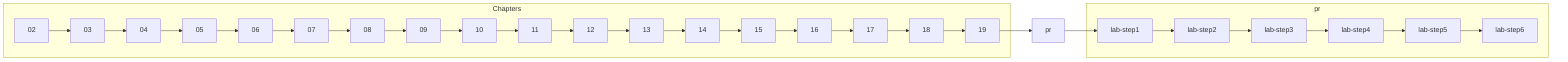 flowchart LR
    subgraph "Chapters"
        C02["02"] --> C03["03"] --> C04["04"] --> C05["05"] --> C06["06"] --> C07["07"] --> C08["08"] --> C09["09"] --> C10["10"] --> C11["11"] --> C12["12"] --> C13["13"] --> C14["14"] --> C15["15"] --> C16["16"] --> C17["17"] --> C18["18"] --> C19["19"]
    end
    C19 --> PR["pr"]
    subgraph "pr"
        Step1["lab-step1"] --> Step2["lab-step2"] --> Step3["lab-step3"] --> Step4["lab-step4"] --> Step5["lab-step5"] --> Step6["lab-step6"]
    end
    PR --> Step1